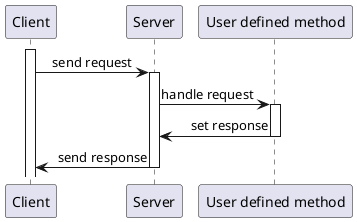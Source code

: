@startuml
skinparam sequenceMessageAlign right
activate Client
Client -> Server : send request
activate Server
Server -> "User defined method" : handle request
activate "User defined method"
"User defined method" -> Server: set response
deactivate "User defined method"
Server -> Client : send response
deactivate Server
@enduml